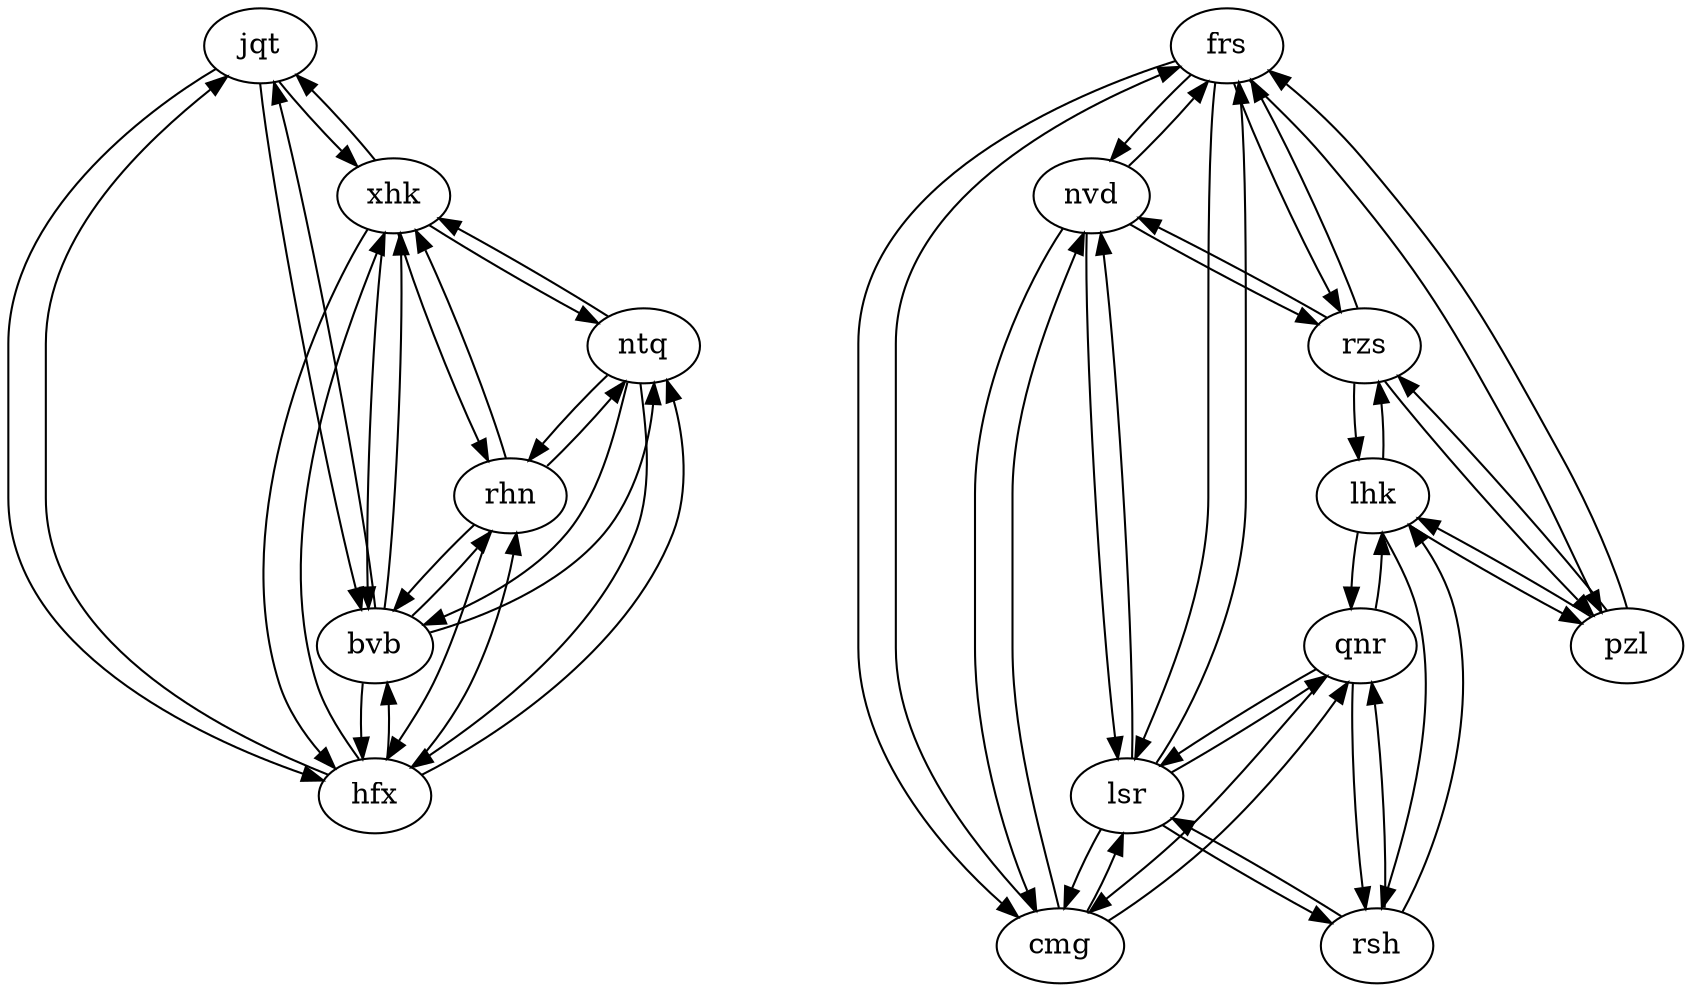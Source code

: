digraph input {
  "jqt" -> "xhk"
  "jqt" -> "hfx"
  "jqt" -> "bvb"
  "xhk" -> "jqt"
  "xhk" -> "rhn"
  "xhk" -> "hfx"
  "xhk" -> "bvb"
  "xhk" -> "ntq"
  "hfx" -> "jqt"
  "hfx" -> "rhn"
  "hfx" -> "xhk"
  "hfx" -> "bvb"
  "hfx" -> "ntq"
  "bvb" -> "jqt"
  "bvb" -> "rhn"
  "bvb" -> "xhk"
  "bvb" -> "hfx"
  "bvb" -> "ntq"
  "rhn" -> "xhk"
  "rhn" -> "hfx"
  "rhn" -> "bvb"
  "rhn" -> "ntq"
  "ntq" -> "rhn"
  "ntq" -> "xhk"
  "ntq" -> "hfx"
  "ntq" -> "bvb"
  "frs" -> "nvd"
  "frs" -> "pzl"
  "frs" -> "lsr"
  "frs" -> "cmg"
  "frs" -> "rzs"
  "nvd" -> "frs"
  "nvd" -> "lsr"
  "nvd" -> "cmg"
  "nvd" -> "rzs"
  "lsr" -> "nvd"
  "lsr" -> "rsh"
  "lsr" -> "frs"
  "lsr" -> "cmg"
  "lsr" -> "qnr"
  "cmg" -> "nvd"
  "cmg" -> "frs"
  "cmg" -> "lsr"
  "cmg" -> "qnr"
  "rzs" -> "nvd"
  "rzs" -> "frs"
  "rzs" -> "pzl"
  "rzs" -> "lhk"
  "rsh" -> "lsr"
  "rsh" -> "qnr"
  "rsh" -> "lhk"
  "qnr" -> "rsh"
  "qnr" -> "lsr"
  "qnr" -> "cmg"
  "qnr" -> "lhk"
  "lhk" -> "rsh"
  "lhk" -> "pzl"
  "lhk" -> "qnr"
  "lhk" -> "rzs"
  "pzl" -> "frs"
  "pzl" -> "lhk"
  "pzl" -> "rzs"
}
